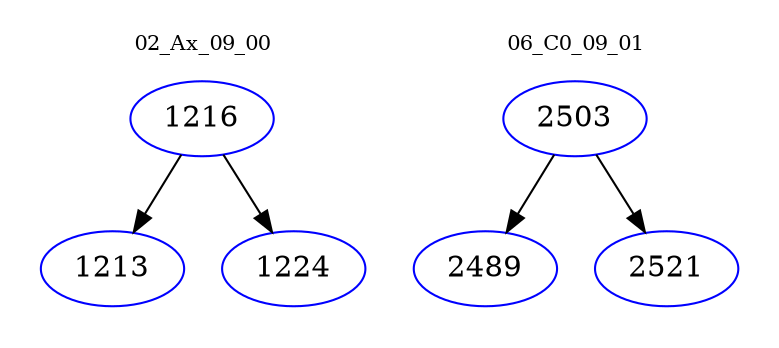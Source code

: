 digraph{
subgraph cluster_0 {
color = white
label = "02_Ax_09_00";
fontsize=10;
T0_1216 [label="1216", color="blue"]
T0_1216 -> T0_1213 [color="black"]
T0_1213 [label="1213", color="blue"]
T0_1216 -> T0_1224 [color="black"]
T0_1224 [label="1224", color="blue"]
}
subgraph cluster_1 {
color = white
label = "06_C0_09_01";
fontsize=10;
T1_2503 [label="2503", color="blue"]
T1_2503 -> T1_2489 [color="black"]
T1_2489 [label="2489", color="blue"]
T1_2503 -> T1_2521 [color="black"]
T1_2521 [label="2521", color="blue"]
}
}
